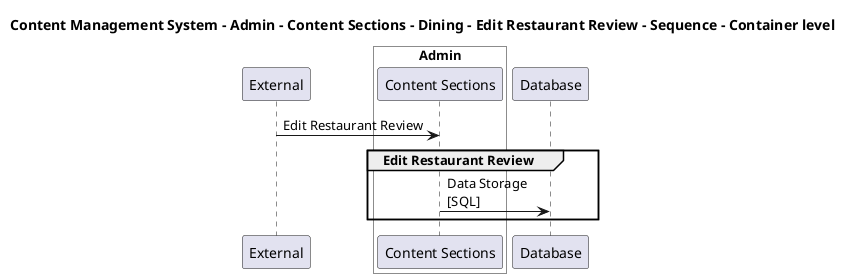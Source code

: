 @startuml

title Content Management System - Admin - Content Sections - Dining - Edit Restaurant Review - Sequence - Container level

participant "External" as C4InterFlow.SoftwareSystems.ExternalSystem

box "Admin" #White
    participant "Content Sections" as ContentManagementSystem.SoftwareSystems.Admin.Containers.ContentSections
end box

participant "Database" as ContentManagementSystem.SoftwareSystems.Database

C4InterFlow.SoftwareSystems.ExternalSystem -> ContentManagementSystem.SoftwareSystems.Admin.Containers.ContentSections : Edit Restaurant Review
group Edit Restaurant Review
ContentManagementSystem.SoftwareSystems.Admin.Containers.ContentSections -> ContentManagementSystem.SoftwareSystems.Database : Data Storage\n[SQL]
end


@enduml
